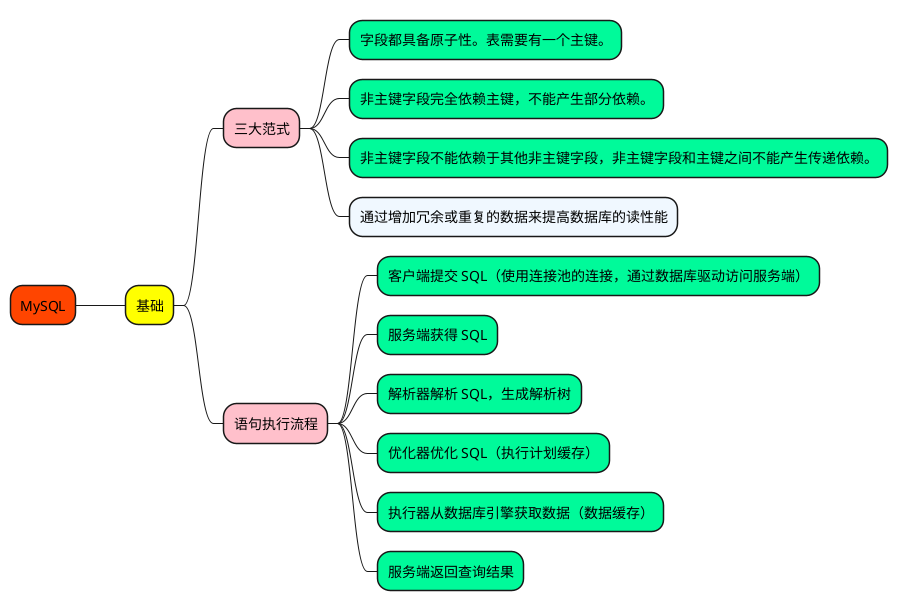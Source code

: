 @startmindmap

+[#OrangeRed] MySQL

++[#yellow] 基础

+++[#Pink] 三大范式
++++[#MediumSpringGreen] 字段都具备原子性。表需要有一个主键。
++++[#MediumSpringGreen] 非主键字段完全依赖主键，不能产生部分依赖。
++++[#MediumSpringGreen] 非主键字段不能依赖于其他非主键字段，非主键字段和主键之间不能产生传递依赖。
++++[#AliceBlue] 通过增加冗余或重复的数据来提高数据库的读性能

+++[#Pink] 语句执行流程

++++[#MediumSpringGreen] 客户端提交 SQL（使用连接池的连接，通过数据库驱动访问服务端）
++++[#MediumSpringGreen] 服务端获得 SQL
++++[#MediumSpringGreen] 解析器解析 SQL，生成解析树
++++[#MediumSpringGreen] 优化器优化 SQL（执行计划缓存）
++++[#MediumSpringGreen] 执行器从数据库引擎获取数据（数据缓存）
++++[#MediumSpringGreen] 服务端返回查询结果


@endmindmap